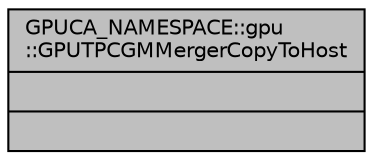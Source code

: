 digraph "GPUCA_NAMESPACE::gpu::GPUTPCGMMergerCopyToHost"
{
 // INTERACTIVE_SVG=YES
  bgcolor="transparent";
  edge [fontname="Helvetica",fontsize="10",labelfontname="Helvetica",labelfontsize="10"];
  node [fontname="Helvetica",fontsize="10",shape=record];
  Node1 [label="{GPUCA_NAMESPACE::gpu\l::GPUTPCGMMergerCopyToHost\n||}",height=0.2,width=0.4,color="black", fillcolor="grey75", style="filled", fontcolor="black"];
}
